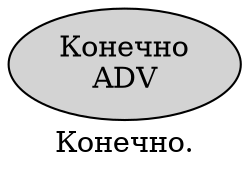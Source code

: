 digraph SENTENCE_4170 {
	graph [label="Конечно."]
	node [style=filled]
		0 [label="Конечно
ADV" color="" fillcolor=lightgray penwidth=1 shape=ellipse]
}